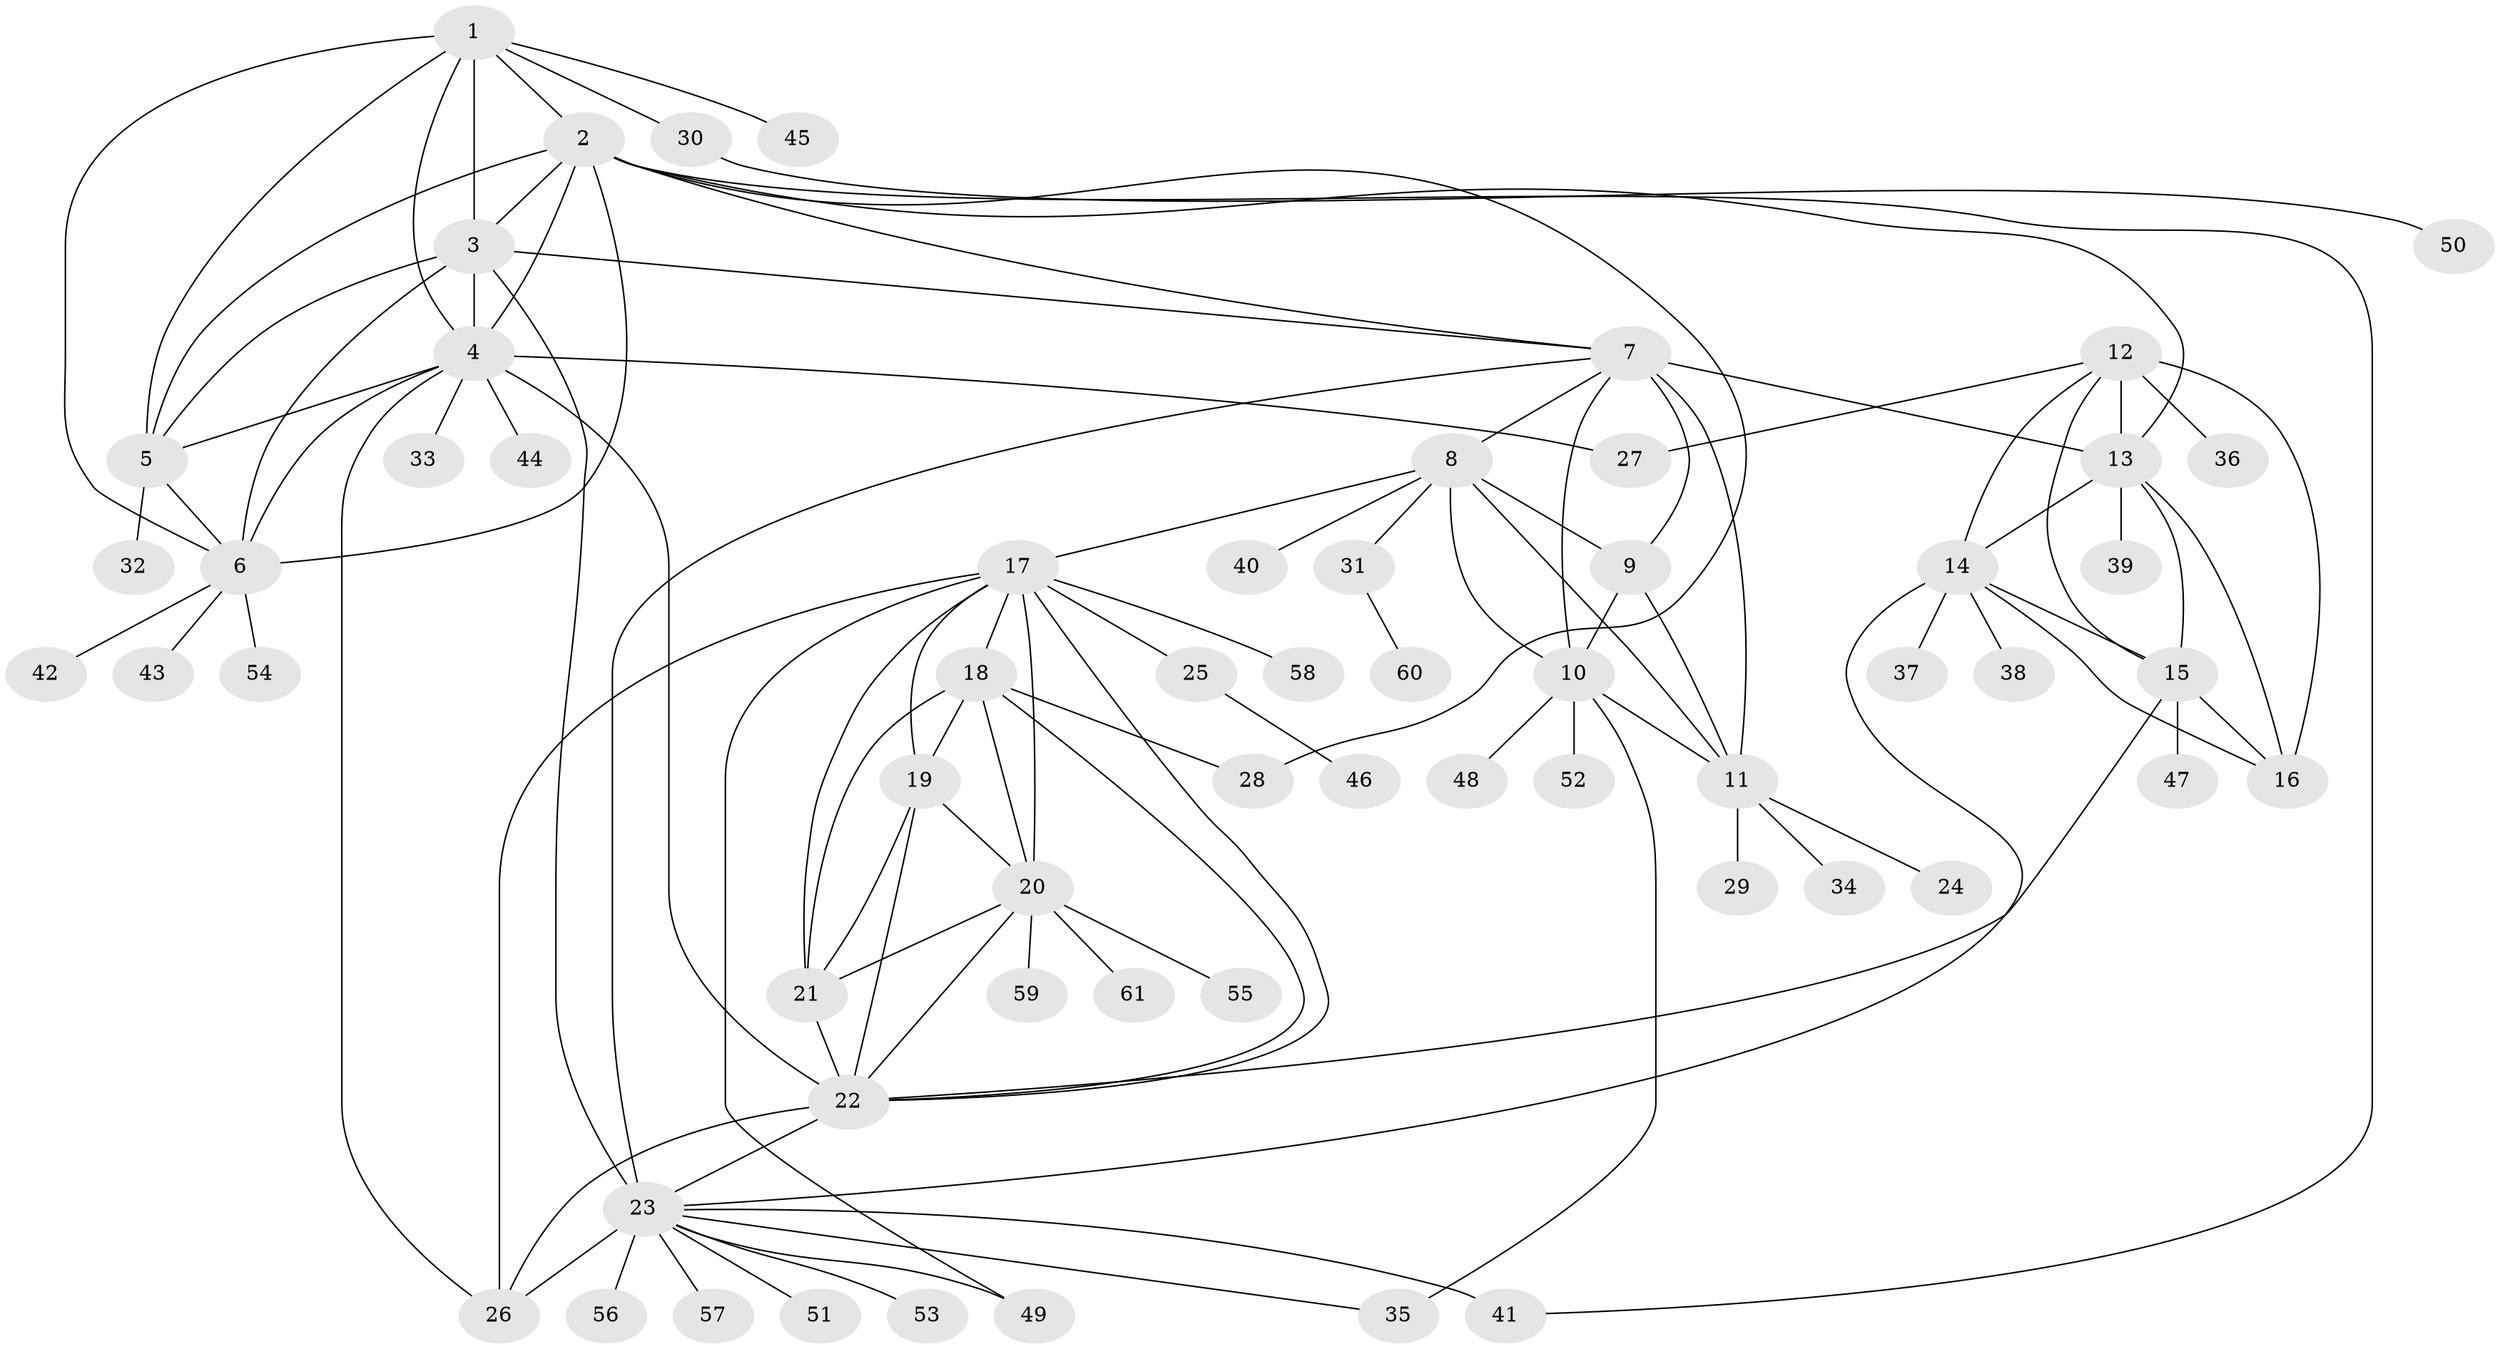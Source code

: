 // original degree distribution, {8: 0.06611570247933884, 10: 0.01652892561983471, 11: 0.04132231404958678, 9: 0.049586776859504134, 5: 0.01652892561983471, 6: 0.024793388429752067, 12: 0.008264462809917356, 7: 0.024793388429752067, 2: 0.14049586776859505, 3: 0.04132231404958678, 1: 0.5702479338842975}
// Generated by graph-tools (version 1.1) at 2025/37/03/09/25 02:37:41]
// undirected, 61 vertices, 107 edges
graph export_dot {
graph [start="1"]
  node [color=gray90,style=filled];
  1;
  2;
  3;
  4;
  5;
  6;
  7;
  8;
  9;
  10;
  11;
  12;
  13;
  14;
  15;
  16;
  17;
  18;
  19;
  20;
  21;
  22;
  23;
  24;
  25;
  26;
  27;
  28;
  29;
  30;
  31;
  32;
  33;
  34;
  35;
  36;
  37;
  38;
  39;
  40;
  41;
  42;
  43;
  44;
  45;
  46;
  47;
  48;
  49;
  50;
  51;
  52;
  53;
  54;
  55;
  56;
  57;
  58;
  59;
  60;
  61;
  1 -- 2 [weight=1.0];
  1 -- 3 [weight=1.0];
  1 -- 4 [weight=1.0];
  1 -- 5 [weight=1.0];
  1 -- 6 [weight=1.0];
  1 -- 30 [weight=1.0];
  1 -- 45 [weight=1.0];
  2 -- 3 [weight=1.0];
  2 -- 4 [weight=1.0];
  2 -- 5 [weight=1.0];
  2 -- 6 [weight=1.0];
  2 -- 7 [weight=1.0];
  2 -- 13 [weight=1.0];
  2 -- 28 [weight=1.0];
  2 -- 41 [weight=1.0];
  3 -- 4 [weight=4.0];
  3 -- 5 [weight=1.0];
  3 -- 6 [weight=1.0];
  3 -- 7 [weight=1.0];
  3 -- 23 [weight=1.0];
  4 -- 5 [weight=1.0];
  4 -- 6 [weight=1.0];
  4 -- 22 [weight=1.0];
  4 -- 26 [weight=1.0];
  4 -- 27 [weight=1.0];
  4 -- 33 [weight=1.0];
  4 -- 44 [weight=1.0];
  5 -- 6 [weight=1.0];
  5 -- 32 [weight=2.0];
  6 -- 42 [weight=1.0];
  6 -- 43 [weight=1.0];
  6 -- 54 [weight=1.0];
  7 -- 8 [weight=2.0];
  7 -- 9 [weight=4.0];
  7 -- 10 [weight=2.0];
  7 -- 11 [weight=2.0];
  7 -- 13 [weight=1.0];
  7 -- 23 [weight=1.0];
  8 -- 9 [weight=1.0];
  8 -- 10 [weight=1.0];
  8 -- 11 [weight=1.0];
  8 -- 17 [weight=1.0];
  8 -- 31 [weight=1.0];
  8 -- 40 [weight=1.0];
  9 -- 10 [weight=1.0];
  9 -- 11 [weight=1.0];
  10 -- 11 [weight=1.0];
  10 -- 35 [weight=2.0];
  10 -- 48 [weight=1.0];
  10 -- 52 [weight=1.0];
  11 -- 24 [weight=1.0];
  11 -- 29 [weight=3.0];
  11 -- 34 [weight=1.0];
  12 -- 13 [weight=2.0];
  12 -- 14 [weight=2.0];
  12 -- 15 [weight=2.0];
  12 -- 16 [weight=3.0];
  12 -- 27 [weight=1.0];
  12 -- 36 [weight=3.0];
  13 -- 14 [weight=1.0];
  13 -- 15 [weight=1.0];
  13 -- 16 [weight=1.0];
  13 -- 39 [weight=4.0];
  14 -- 15 [weight=1.0];
  14 -- 16 [weight=1.0];
  14 -- 23 [weight=1.0];
  14 -- 37 [weight=1.0];
  14 -- 38 [weight=1.0];
  15 -- 16 [weight=1.0];
  15 -- 22 [weight=2.0];
  15 -- 47 [weight=1.0];
  17 -- 18 [weight=1.0];
  17 -- 19 [weight=1.0];
  17 -- 20 [weight=1.0];
  17 -- 21 [weight=1.0];
  17 -- 22 [weight=1.0];
  17 -- 25 [weight=1.0];
  17 -- 26 [weight=1.0];
  17 -- 49 [weight=1.0];
  17 -- 58 [weight=1.0];
  18 -- 19 [weight=1.0];
  18 -- 20 [weight=1.0];
  18 -- 21 [weight=1.0];
  18 -- 22 [weight=1.0];
  18 -- 28 [weight=1.0];
  19 -- 20 [weight=1.0];
  19 -- 21 [weight=1.0];
  19 -- 22 [weight=1.0];
  20 -- 21 [weight=1.0];
  20 -- 22 [weight=1.0];
  20 -- 55 [weight=1.0];
  20 -- 59 [weight=1.0];
  20 -- 61 [weight=1.0];
  21 -- 22 [weight=3.0];
  22 -- 23 [weight=1.0];
  22 -- 26 [weight=1.0];
  23 -- 26 [weight=5.0];
  23 -- 35 [weight=1.0];
  23 -- 41 [weight=2.0];
  23 -- 49 [weight=2.0];
  23 -- 51 [weight=1.0];
  23 -- 53 [weight=1.0];
  23 -- 56 [weight=1.0];
  23 -- 57 [weight=1.0];
  25 -- 46 [weight=1.0];
  30 -- 50 [weight=1.0];
  31 -- 60 [weight=1.0];
}

